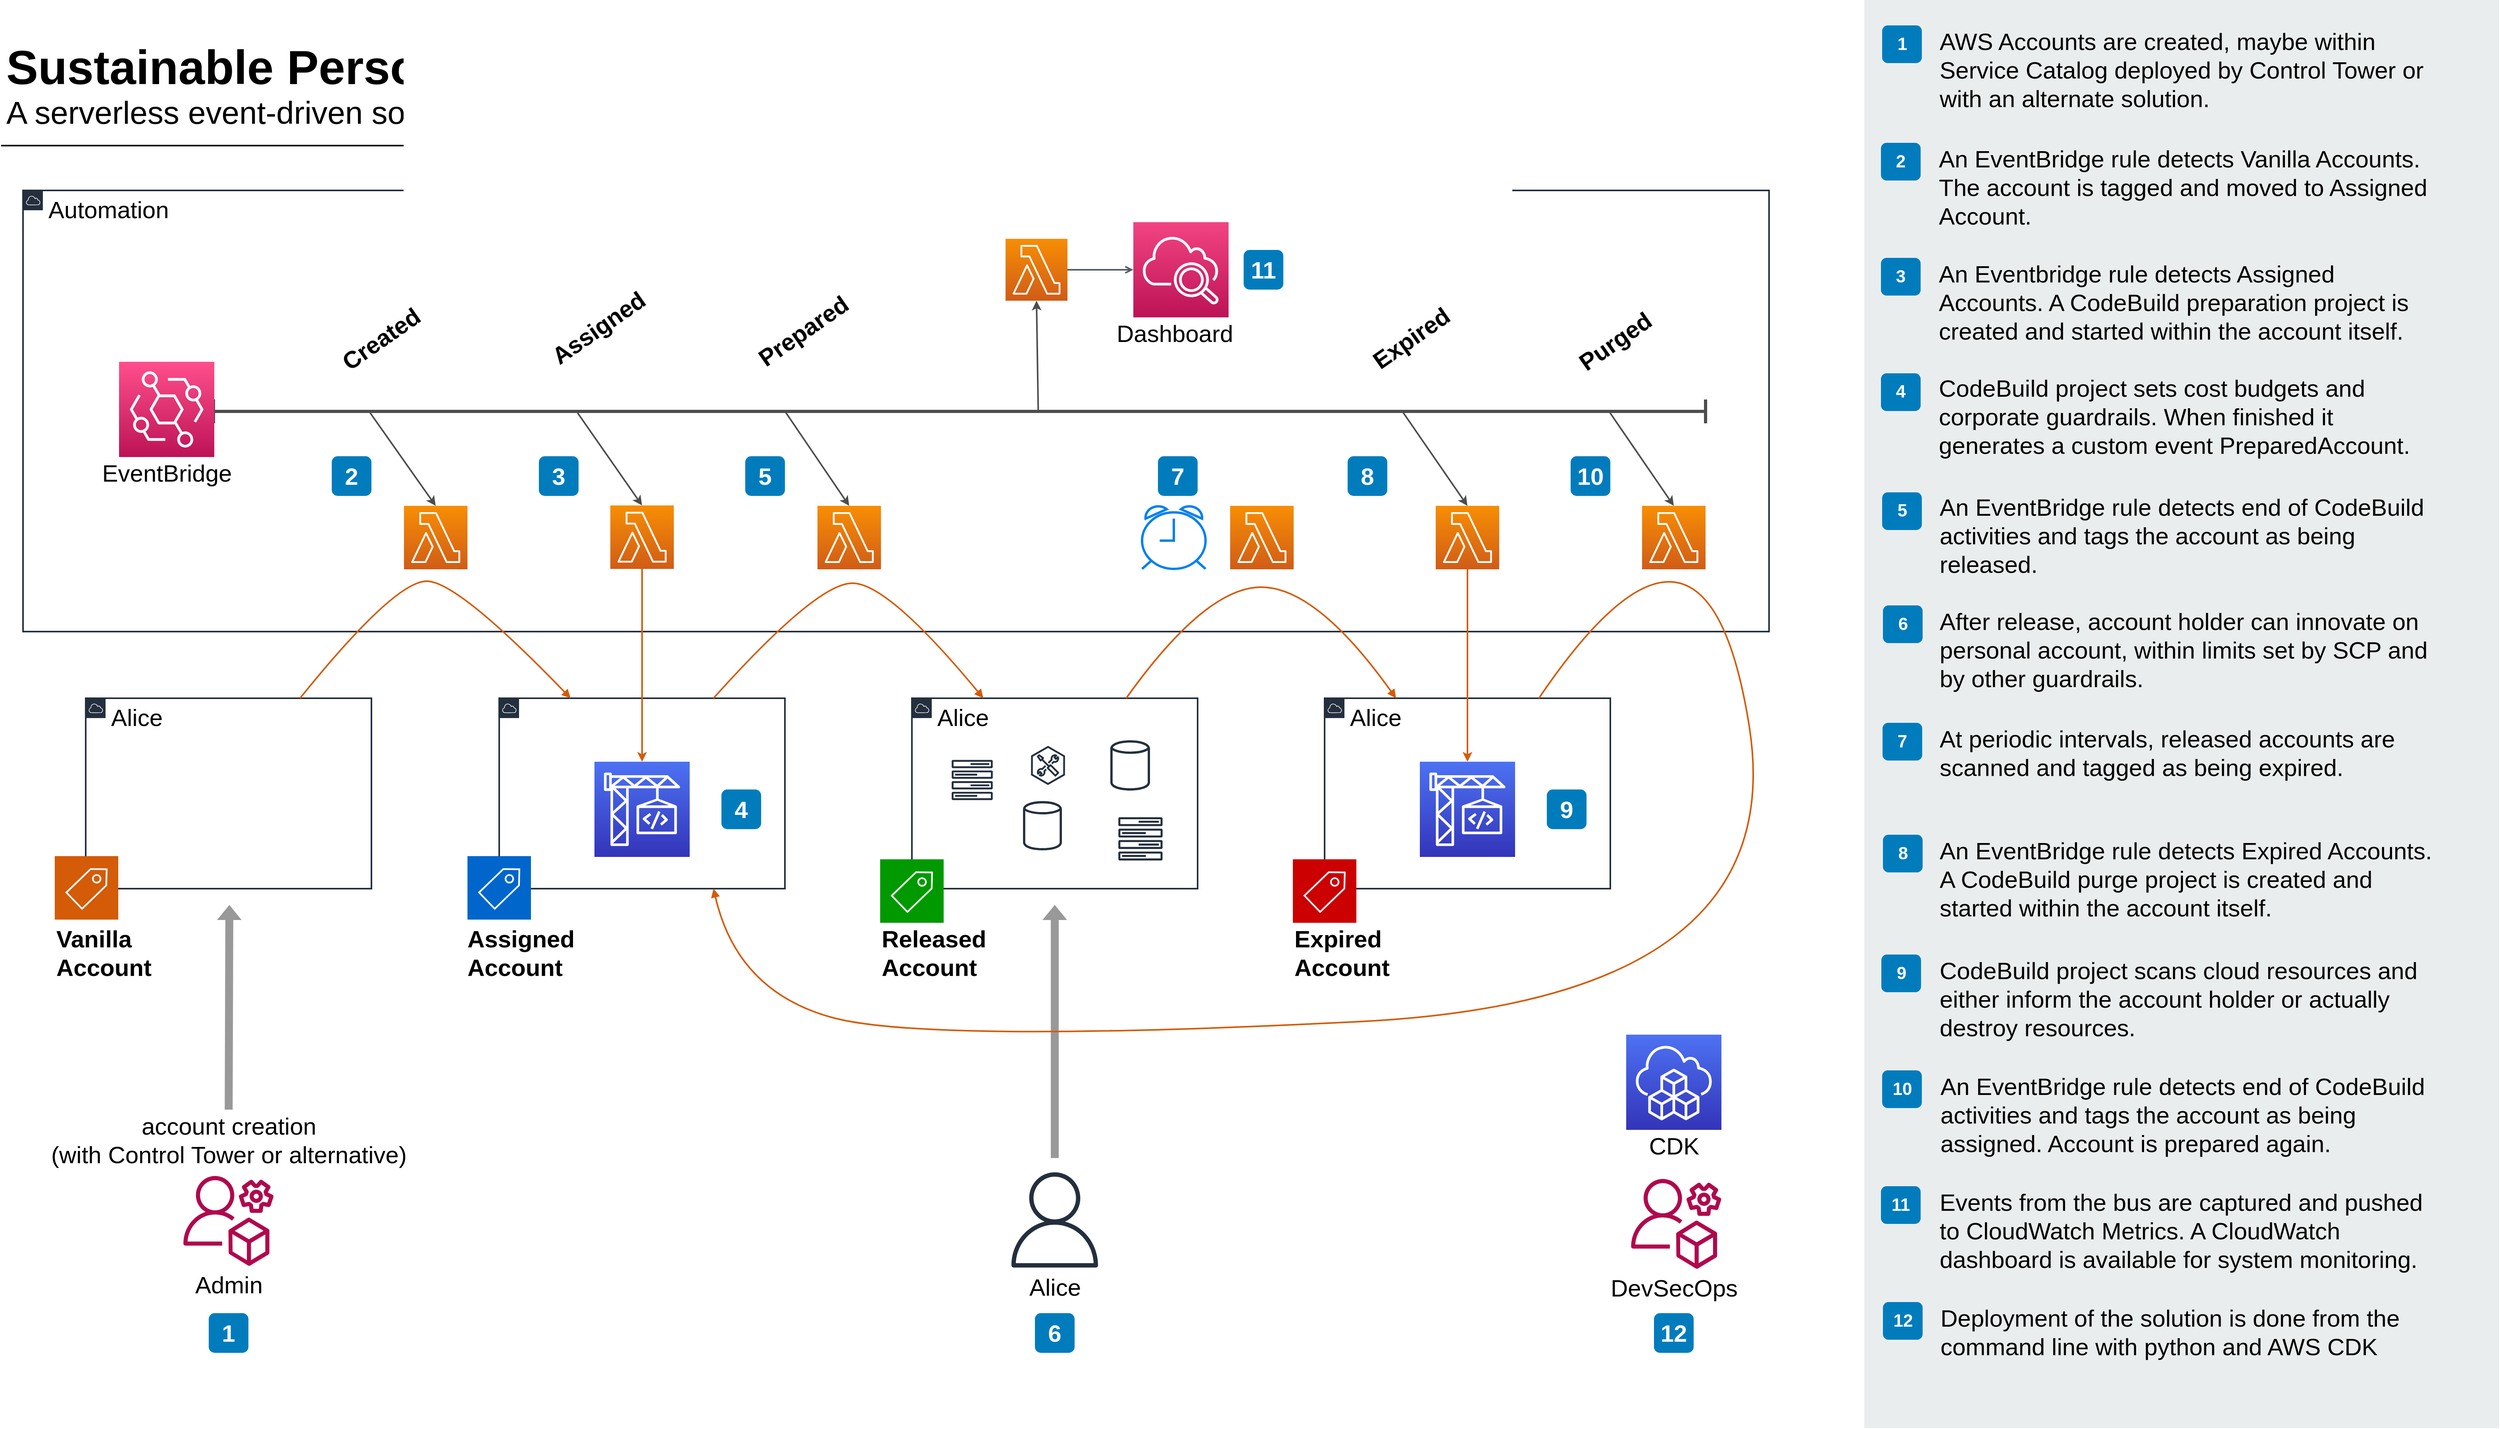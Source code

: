<mxfile version="20.8.16" type="device"><diagram id="Ht1M8jgEwFfnCIfOTk4-" name="Page-1"><mxGraphModel dx="2052" dy="1486" grid="1" gridSize="10" guides="1" tooltips="1" connect="1" arrows="1" fold="1" page="1" pageScale="1" pageWidth="1600" pageHeight="900" background="#FFFFFF" math="0" shadow="0"><root><mxCell id="0"/><mxCell id="1" parent="0"/><mxCell id="lNVfGLFAs1jdNbvyQik3-52" value="Alice" style="points=[[0,0],[0.25,0],[0.5,0],[0.75,0],[1,0],[1,0.25],[1,0.5],[1,0.75],[1,1],[0.75,1],[0.5,1],[0.25,1],[0,1],[0,0.75],[0,0.5],[0,0.25]];outlineConnect=0;gradientColor=none;html=1;whiteSpace=wrap;fontSize=30;fontStyle=0;container=1;pointerEvents=0;collapsible=0;recursiveResize=0;shape=mxgraph.aws4.group;grIcon=mxgraph.aws4.group_aws_cloud;strokeColor=#232F3E;fillColor=none;verticalAlign=top;align=left;spacingLeft=30;fontColor=#FFFFFF;dashed=0;strokeWidth=2;" parent="1" vertex="1"><mxGeometry x="680" y="880" width="360" height="240" as="geometry"/></mxCell><mxCell id="lNVfGLFAs1jdNbvyQik3-40" value="" style="sketch=0;points=[[0,0,0],[0.25,0,0],[0.5,0,0],[0.75,0,0],[1,0,0],[0,1,0],[0.25,1,0],[0.5,1,0],[0.75,1,0],[1,1,0],[0,0.25,0],[0,0.5,0],[0,0.75,0],[1,0.25,0],[1,0.5,0],[1,0.75,0]];outlineConnect=0;fontColor=#000000;gradientColor=#4D72F3;gradientDirection=north;fillColor=#3334B9;strokeColor=#ffffff;dashed=0;verticalLabelPosition=bottom;verticalAlign=top;align=center;html=1;fontSize=30;fontStyle=0;aspect=fixed;shape=mxgraph.aws4.resourceIcon;resIcon=mxgraph.aws4.codebuild;" parent="lNVfGLFAs1jdNbvyQik3-52" vertex="1"><mxGeometry x="120" y="80" width="120" height="120" as="geometry"/></mxCell><mxCell id="-QjtrjUzRDEMRZ5MF8oH-29" value="4" style="rounded=1;whiteSpace=wrap;html=1;fillColor=#007CBD;strokeColor=none;fontColor=#FFFFFF;fontStyle=1;fontSize=30;" parent="lNVfGLFAs1jdNbvyQik3-52" vertex="1"><mxGeometry x="280" y="115.0" width="50" height="50" as="geometry"/></mxCell><mxCell id="-QjtrjUzRDEMRZ5MF8oH-27" value="2" style="rounded=1;whiteSpace=wrap;html=1;fillColor=#007CBD;strokeColor=none;fontColor=#FFFFFF;fontStyle=1;fontSize=30;" parent="1" vertex="1"><mxGeometry x="469" y="575" width="50" height="50" as="geometry"/></mxCell><mxCell id="-QjtrjUzRDEMRZ5MF8oH-28" value="3" style="rounded=1;whiteSpace=wrap;html=1;fillColor=#007CBD;strokeColor=none;fontColor=#FFFFFF;fontStyle=1;fontSize=30;" parent="1" vertex="1"><mxGeometry x="730" y="575" width="50" height="50" as="geometry"/></mxCell><mxCell id="lNVfGLFAs1jdNbvyQik3-2" value="&lt;font style=&quot;font-size: 30px;&quot;&gt;Automation&lt;/font&gt;" style="points=[[0,0],[0.25,0],[0.5,0],[0.75,0],[1,0],[1,0.25],[1,0.5],[1,0.75],[1,1],[0.75,1],[0.5,1],[0.25,1],[0,1],[0,0.75],[0,0.5],[0,0.25]];outlineConnect=0;gradientColor=none;html=1;whiteSpace=wrap;fontSize=30;fontStyle=0;container=0;pointerEvents=0;collapsible=0;recursiveResize=0;shape=mxgraph.aws4.group;grIcon=mxgraph.aws4.group_aws_cloud;strokeColor=#232F3E;fillColor=none;verticalAlign=top;align=left;spacingLeft=30;fontColor=#000000;dashed=0;strokeWidth=2;" parent="1" vertex="1"><mxGeometry x="80" y="240" width="2200" height="556" as="geometry"/></mxCell><mxCell id="-QjtrjUzRDEMRZ5MF8oH-9" value="1" style="rounded=1;whiteSpace=wrap;html=1;fillColor=#007CBD;strokeColor=none;fontColor=#FFFFFF;fontStyle=1;fontSize=30;" parent="1" vertex="1"><mxGeometry x="314" y="1655" width="50" height="50" as="geometry"/></mxCell><mxCell id="-QjtrjUzRDEMRZ5MF8oH-47" value="Sustainable Personal Accounts (SPA) Architecture" style="text;html=1;resizable=0;points=[];autosize=1;align=left;verticalAlign=top;spacingTop=-4;fontSize=60;fontStyle=1;fontColor=#000000;" parent="1" vertex="1"><mxGeometry x="56.5" y="46.5" width="1450" height="70" as="geometry"/></mxCell><mxCell id="-QjtrjUzRDEMRZ5MF8oH-48" value="A serverless event-driven solution to manage maintenance windows on AWS accounts" style="text;html=1;resizable=0;points=[];autosize=1;align=left;verticalAlign=top;spacingTop=-4;fontSize=40;fontColor=#000000;" parent="1" vertex="1"><mxGeometry x="56.5" y="114.5" width="1540" height="50" as="geometry"/></mxCell><mxCell id="SCVMTBWpLvtzJIhz15lM-1" value="" style="line;strokeWidth=2;html=1;fontSize=14;fontColor=#000000;" parent="1" vertex="1"><mxGeometry x="52.5" y="178.5" width="1537.5" height="10" as="geometry"/></mxCell><mxCell id="k1J5Uft5zTIaOylSxwT3-1" value="" style="rounded=0;whiteSpace=wrap;html=1;fillColor=#EAEDED;fontSize=22;fontColor=#000000;strokeColor=none;labelBackgroundColor=none;" parent="1" vertex="1"><mxGeometry x="2400" width="800" height="1800" as="geometry"/></mxCell><mxCell id="lNVfGLFAs1jdNbvyQik3-21" value="" style="sketch=0;outlineConnect=0;fontColor=#000000;gradientColor=none;fillColor=#B0084D;strokeColor=none;dashed=0;verticalLabelPosition=bottom;verticalAlign=top;align=center;html=1;fontSize=30;fontStyle=0;aspect=fixed;pointerEvents=1;shape=mxgraph.aws4.organizations_management_account;" parent="1" vertex="1"><mxGeometry x="282.11" y="1478.75" width="113.78" height="120" as="geometry"/></mxCell><mxCell id="lNVfGLFAs1jdNbvyQik3-23" value="Alice" style="sketch=0;outlineConnect=0;fontColor=#000000;gradientColor=none;fillColor=#232F3D;strokeColor=none;dashed=0;verticalLabelPosition=bottom;verticalAlign=top;align=center;html=1;fontSize=30;fontStyle=0;aspect=fixed;pointerEvents=1;shape=mxgraph.aws4.user;" parent="1" vertex="1"><mxGeometry x="1320" y="1477.5" width="120" height="120" as="geometry"/></mxCell><mxCell id="lNVfGLFAs1jdNbvyQik3-35" value="Alice" style="points=[[0,0],[0.25,0],[0.5,0],[0.75,0],[1,0],[1,0.25],[1,0.5],[1,0.75],[1,1],[0.75,1],[0.5,1],[0.25,1],[0,1],[0,0.75],[0,0.5],[0,0.25]];outlineConnect=0;gradientColor=none;html=1;whiteSpace=wrap;fontSize=30;fontStyle=0;container=1;pointerEvents=0;collapsible=0;recursiveResize=0;shape=mxgraph.aws4.group;grIcon=mxgraph.aws4.group_aws_cloud;strokeColor=#232F3E;fillColor=none;verticalAlign=top;align=left;spacingLeft=30;fontColor=#000000;dashed=0;strokeWidth=2;" parent="1" vertex="1"><mxGeometry x="159" y="880" width="360" height="240" as="geometry"/></mxCell><mxCell id="lNVfGLFAs1jdNbvyQik3-42" value="Vanilla&lt;br style=&quot;font-size: 30px;&quot;&gt;Account&lt;br style=&quot;font-size: 30px;&quot;&gt;" style="text;html=1;resizable=0;points=[];autosize=1;align=left;verticalAlign=top;spacingTop=-4;fontSize=30;fontStyle=1;fontColor=#000000;" parent="1" vertex="1"><mxGeometry x="120" y="1163" width="140" height="70" as="geometry"/></mxCell><mxCell id="lNVfGLFAs1jdNbvyQik3-16" value="" style="sketch=0;points=[[0,0,0],[0.25,0,0],[0.5,0,0],[0.75,0,0],[1,0,0],[0,1,0],[0.25,1,0],[0.5,1,0],[0.75,1,0],[1,1,0],[0,0.25,0],[0,0.5,0],[0,0.75,0],[1,0.25,0],[1,0.5,0],[1,0.75,0]];outlineConnect=0;fontColor=#000000;gradientColor=#4D72F3;gradientDirection=north;fillColor=#3334B9;strokeColor=#ffffff;dashed=0;verticalLabelPosition=bottom;verticalAlign=top;align=center;html=1;fontSize=30;fontStyle=0;aspect=fixed;shape=mxgraph.aws4.resourceIcon;resIcon=mxgraph.aws4.cloud_development_kit;" parent="1" vertex="1"><mxGeometry x="2100" y="1304" width="120" height="120" as="geometry"/></mxCell><mxCell id="lNVfGLFAs1jdNbvyQik3-37" value="CDK" style="text;html=1;resizable=0;points=[];autosize=1;align=center;verticalAlign=top;spacingTop=-4;fontSize=30;fontStyle=0;fontColor=#000000;" parent="1" vertex="1"><mxGeometry x="2120" y="1424" width="80" height="40" as="geometry"/></mxCell><mxCell id="SCVMTBWpLvtzJIhz15lM-21" value="Admin" style="text;html=1;resizable=0;points=[];autosize=1;align=center;verticalAlign=top;spacingTop=-4;fontSize=30;fontStyle=0;fontColor=#000000;" parent="1" vertex="1"><mxGeometry x="289" y="1598.75" width="100" height="40" as="geometry"/></mxCell><mxCell id="lNVfGLFAs1jdNbvyQik3-53" value="Alice" style="points=[[0,0],[0.25,0],[0.5,0],[0.75,0],[1,0],[1,0.25],[1,0.5],[1,0.75],[1,1],[0.75,1],[0.5,1],[0.25,1],[0,1],[0,0.75],[0,0.5],[0,0.25]];outlineConnect=0;gradientColor=none;html=1;whiteSpace=wrap;fontSize=30;fontStyle=0;container=1;pointerEvents=0;collapsible=0;recursiveResize=0;shape=mxgraph.aws4.group;grIcon=mxgraph.aws4.group_aws_cloud;strokeColor=#232F3E;fillColor=none;verticalAlign=top;align=left;spacingLeft=30;fontColor=#000000;dashed=0;strokeWidth=2;" parent="1" vertex="1"><mxGeometry x="1200" y="880" width="360" height="240" as="geometry"/></mxCell><mxCell id="lNVfGLFAs1jdNbvyQik3-86" value="" style="sketch=0;outlineConnect=0;fontColor=#000000;gradientColor=none;fillColor=#232F3D;strokeColor=none;dashed=0;verticalLabelPosition=bottom;verticalAlign=top;align=center;html=1;fontSize=30;fontStyle=0;aspect=fixed;pointerEvents=1;shape=mxgraph.aws4.generic_database;shadow=0;" parent="lNVfGLFAs1jdNbvyQik3-53" vertex="1"><mxGeometry x="250" y="51.66" width="50" height="66.05" as="geometry"/></mxCell><mxCell id="lNVfGLFAs1jdNbvyQik3-88" value="" style="sketch=0;outlineConnect=0;fontColor=#000000;gradientColor=none;fillColor=#232F3D;strokeColor=none;dashed=0;verticalLabelPosition=bottom;verticalAlign=top;align=center;html=1;fontSize=30;fontStyle=0;aspect=fixed;pointerEvents=1;shape=mxgraph.aws4.external_toolkit;shadow=0;" parent="lNVfGLFAs1jdNbvyQik3-53" vertex="1"><mxGeometry x="150" y="60.0" width="43" height="49.37" as="geometry"/></mxCell><mxCell id="lNVfGLFAs1jdNbvyQik3-87" value="" style="sketch=0;outlineConnect=0;fontColor=#000000;gradientColor=none;fillColor=#232F3D;strokeColor=none;dashed=0;verticalLabelPosition=bottom;verticalAlign=top;align=center;html=1;fontSize=30;fontStyle=0;aspect=fixed;pointerEvents=1;shape=mxgraph.aws4.forums;shadow=0;" parent="lNVfGLFAs1jdNbvyQik3-53" vertex="1"><mxGeometry x="50" y="77.76" width="52" height="50.56" as="geometry"/></mxCell><mxCell id="4KJ9RXXwJWiSAKFvJcsP-9" value="" style="sketch=0;outlineConnect=0;fontColor=#000000;gradientColor=none;fillColor=#232F3D;strokeColor=none;dashed=0;verticalLabelPosition=bottom;verticalAlign=top;align=center;html=1;fontSize=30;fontStyle=0;aspect=fixed;pointerEvents=1;shape=mxgraph.aws4.forums;shadow=0;" parent="lNVfGLFAs1jdNbvyQik3-53" vertex="1"><mxGeometry x="260" y="150.0" width="56" height="54.44" as="geometry"/></mxCell><mxCell id="4KJ9RXXwJWiSAKFvJcsP-10" value="" style="sketch=0;outlineConnect=0;fontColor=#000000;gradientColor=none;fillColor=#232F3D;strokeColor=none;dashed=0;verticalLabelPosition=bottom;verticalAlign=top;align=center;html=1;fontSize=30;fontStyle=0;aspect=fixed;pointerEvents=1;shape=mxgraph.aws4.generic_database;shadow=0;" parent="lNVfGLFAs1jdNbvyQik3-53" vertex="1"><mxGeometry x="140" y="128.32" width="49" height="64.73" as="geometry"/></mxCell><mxCell id="lNVfGLFAs1jdNbvyQik3-54" value="Alice" style="points=[[0,0],[0.25,0],[0.5,0],[0.75,0],[1,0],[1,0.25],[1,0.5],[1,0.75],[1,1],[0.75,1],[0.5,1],[0.25,1],[0,1],[0,0.75],[0,0.5],[0,0.25]];outlineConnect=0;gradientColor=none;html=1;whiteSpace=wrap;fontSize=30;fontStyle=0;container=1;pointerEvents=0;collapsible=0;recursiveResize=0;shape=mxgraph.aws4.group;grIcon=mxgraph.aws4.group_aws_cloud;strokeColor=#232F3E;fillColor=none;verticalAlign=top;align=left;spacingLeft=30;fontColor=#000000;dashed=0;strokeWidth=2;" parent="1" vertex="1"><mxGeometry x="1720" y="880" width="360" height="240" as="geometry"/></mxCell><mxCell id="lNVfGLFAs1jdNbvyQik3-15" value="" style="sketch=0;points=[[0,0,0],[0.25,0,0],[0.5,0,0],[0.75,0,0],[1,0,0],[0,1,0],[0.25,1,0],[0.5,1,0],[0.75,1,0],[1,1,0],[0,0.25,0],[0,0.5,0],[0,0.75,0],[1,0.25,0],[1,0.5,0],[1,0.75,0]];outlineConnect=0;fontColor=#000000;gradientColor=#4D72F3;gradientDirection=north;fillColor=#3334B9;strokeColor=#ffffff;dashed=0;verticalLabelPosition=bottom;verticalAlign=top;align=center;html=1;fontSize=30;fontStyle=0;aspect=fixed;shape=mxgraph.aws4.resourceIcon;resIcon=mxgraph.aws4.codebuild;" parent="lNVfGLFAs1jdNbvyQik3-54" vertex="1"><mxGeometry x="120" y="80" width="120" height="120" as="geometry"/></mxCell><mxCell id="jZVaUwOg5UY3L9NAnvdq-35" value="9" style="rounded=1;whiteSpace=wrap;html=1;fillColor=#007CBD;strokeColor=none;fontColor=#FFFFFF;fontStyle=1;fontSize=30;" parent="lNVfGLFAs1jdNbvyQik3-54" vertex="1"><mxGeometry x="280" y="115" width="50" height="50" as="geometry"/></mxCell><mxCell id="lNVfGLFAs1jdNbvyQik3-57" value="" style="shape=flexArrow;endArrow=classic;html=1;rounded=0;fontSize=30;fillColor=#999999;strokeColor=none;fontColor=#000000;" parent="1" source="lNVfGLFAs1jdNbvyQik3-39" edge="1"><mxGeometry width="50" height="50" relative="1" as="geometry"><mxPoint x="340" y="1300" as="sourcePoint"/><mxPoint x="340" y="1140" as="targetPoint"/></mxGeometry></mxCell><mxCell id="lNVfGLFAs1jdNbvyQik3-61" value="" style="curved=1;endArrow=block;html=1;rounded=0;fontSize=30;strokeColor=#D45B07;strokeWidth=2;endFill=1;exitX=0.75;exitY=0;exitDx=0;exitDy=0;entryX=0.25;entryY=0;entryDx=0;entryDy=0;fontColor=#000000;" parent="1" source="lNVfGLFAs1jdNbvyQik3-35" target="lNVfGLFAs1jdNbvyQik3-52" edge="1"><mxGeometry width="50" height="50" relative="1" as="geometry"><mxPoint x="400" y="915" as="sourcePoint"/><mxPoint x="560" y="915" as="targetPoint"/><Array as="points"><mxPoint x="550" y="730"/><mxPoint x="630" y="735"/></Array></mxGeometry></mxCell><mxCell id="lNVfGLFAs1jdNbvyQik3-64" value="" style="curved=1;endArrow=block;html=1;rounded=0;fontSize=30;strokeColor=#D45B07;strokeWidth=2;endFill=1;entryX=0.25;entryY=0;entryDx=0;entryDy=0;exitX=0.75;exitY=0;exitDx=0;exitDy=0;fontColor=#000000;" parent="1" source="lNVfGLFAs1jdNbvyQik3-52" target="lNVfGLFAs1jdNbvyQik3-53" edge="1"><mxGeometry width="50" height="50" relative="1" as="geometry"><mxPoint x="660" y="915" as="sourcePoint"/><mxPoint x="830.12" y="894.98" as="targetPoint"/><Array as="points"><mxPoint x="1080" y="735"/><mxPoint x="1170" y="735"/></Array></mxGeometry></mxCell><mxCell id="lNVfGLFAs1jdNbvyQik3-65" value="" style="curved=1;endArrow=block;html=1;rounded=0;fontSize=30;entryX=0.25;entryY=0;entryDx=0;entryDy=0;exitX=0.75;exitY=0;exitDx=0;exitDy=0;strokeColor=#D45B07;strokeWidth=2;endFill=1;fontColor=#000000;" parent="1" source="lNVfGLFAs1jdNbvyQik3-53" target="lNVfGLFAs1jdNbvyQik3-54" edge="1"><mxGeometry width="50" height="50" relative="1" as="geometry"><mxPoint x="919.88" y="905.97" as="sourcePoint"/><mxPoint x="1090" y="895.98" as="targetPoint"/><Array as="points"><mxPoint x="1570" y="740"/><mxPoint x="1710" y="740"/></Array></mxGeometry></mxCell><mxCell id="lNVfGLFAs1jdNbvyQik3-69" value="" style="endArrow=classic;html=1;rounded=0;fontSize=30;strokeColor=#D45B07;strokeWidth=2;entryX=0.5;entryY=0;entryDx=0;entryDy=0;entryPerimeter=0;exitX=0.5;exitY=1;exitDx=0;exitDy=0;exitPerimeter=0;fontColor=#000000;" parent="1" source="lNVfGLFAs1jdNbvyQik3-107" target="lNVfGLFAs1jdNbvyQik3-15" edge="1"><mxGeometry width="50" height="50" relative="1" as="geometry"><mxPoint x="1440" y="716" as="sourcePoint"/><mxPoint x="740" y="795" as="targetPoint"/></mxGeometry></mxCell><mxCell id="lNVfGLFAs1jdNbvyQik3-70" value="" style="endArrow=classic;html=1;rounded=0;fontSize=30;strokeColor=#D45B07;strokeWidth=2;entryX=0.5;entryY=0;entryDx=0;entryDy=0;entryPerimeter=0;exitX=0.5;exitY=1;exitDx=0;exitDy=0;exitPerimeter=0;fontColor=#000000;" parent="1" source="lNVfGLFAs1jdNbvyQik3-105" target="lNVfGLFAs1jdNbvyQik3-40" edge="1"><mxGeometry width="50" height="50" relative="1" as="geometry"><mxPoint x="638.124" y="716" as="sourcePoint"/><mxPoint x="760" y="815" as="targetPoint"/></mxGeometry></mxCell><mxCell id="lNVfGLFAs1jdNbvyQik3-56" value="" style="shape=flexArrow;endArrow=classic;html=1;rounded=0;fontSize=30;fillColor=#999999;strokeColor=none;fontColor=#000000;" parent="1" edge="1"><mxGeometry width="50" height="50" relative="1" as="geometry"><mxPoint x="1380" y="1460" as="sourcePoint"/><mxPoint x="1380" y="1140" as="targetPoint"/></mxGeometry></mxCell><mxCell id="lNVfGLFAs1jdNbvyQik3-39" value="account creation&lt;br&gt;(with Control Tower or alternative)" style="text;html=1;resizable=0;points=[];autosize=1;align=center;verticalAlign=top;spacingTop=-4;fontSize=30;fontStyle=0;fontColor=#000000;" parent="1" vertex="1"><mxGeometry x="104" y="1399" width="470" height="80" as="geometry"/></mxCell><mxCell id="lNVfGLFAs1jdNbvyQik3-90" value="Assigned&lt;br style=&quot;font-size: 30px;&quot;&gt;Account" style="text;html=1;resizable=0;points=[];autosize=1;align=left;verticalAlign=top;spacingTop=-4;fontSize=30;fontStyle=1;fontColor=#000000;" parent="1" vertex="1"><mxGeometry x="638" y="1163" width="150" height="70" as="geometry"/></mxCell><mxCell id="lNVfGLFAs1jdNbvyQik3-91" value="&lt;div style=&quot;font-size: 30px;&quot;&gt;&lt;span style=&quot;font-size: 30px;&quot;&gt;Released&lt;/span&gt;&lt;/div&gt;&lt;div style=&quot;font-size: 30px;&quot;&gt;&lt;span style=&quot;font-size: 30px;&quot;&gt;Account&lt;/span&gt;&lt;/div&gt;" style="text;html=1;resizable=0;points=[];autosize=1;align=left;verticalAlign=top;spacingTop=-4;fontSize=30;fontStyle=1;fontColor=#000000;" parent="1" vertex="1"><mxGeometry x="1160" y="1163" width="150" height="70" as="geometry"/></mxCell><mxCell id="lNVfGLFAs1jdNbvyQik3-92" value="&lt;div style=&quot;font-size: 30px;&quot;&gt;&lt;span style=&quot;font-size: 30px;&quot;&gt;Expired&lt;/span&gt;&lt;/div&gt;&lt;div style=&quot;font-size: 30px;&quot;&gt;&lt;span style=&quot;font-size: 30px;&quot;&gt;Account&lt;/span&gt;&lt;/div&gt;" style="text;html=1;resizable=0;points=[];autosize=1;align=left;verticalAlign=top;spacingTop=-4;fontSize=30;fontStyle=1;fontColor=#000000;" parent="1" vertex="1"><mxGeometry x="1680" y="1163" width="140" height="70" as="geometry"/></mxCell><mxCell id="jZVaUwOg5UY3L9NAnvdq-32" value="6" style="rounded=1;whiteSpace=wrap;html=1;fillColor=#007CBD;strokeColor=none;fontColor=#FFFFFF;fontStyle=1;fontSize=30;" parent="1" vertex="1"><mxGeometry x="1355" y="1655" width="50" height="50" as="geometry"/></mxCell><mxCell id="lNVfGLFAs1jdNbvyQik3-102" value="12" style="rounded=1;whiteSpace=wrap;html=1;fillColor=#007CBD;strokeColor=none;fontColor=#FFFFFF;fontStyle=1;fontSize=30;labelBackgroundColor=none;" parent="1" vertex="1"><mxGeometry x="2135" y="1655" width="50" height="50" as="geometry"/></mxCell><mxCell id="lNVfGLFAs1jdNbvyQik3-114" value="" style="sketch=0;pointerEvents=1;shadow=0;dashed=0;html=1;strokeColor=none;fillColor=#D45B07;labelPosition=center;verticalLabelPosition=bottom;verticalAlign=top;align=center;outlineConnect=0;shape=mxgraph.veeam2.tag;fontSize=30;aspect=fixed;gradientColor=none;fontColor=#000000;" parent="1" vertex="1"><mxGeometry x="120" y="1079" width="80" height="80" as="geometry"/></mxCell><mxCell id="lNVfGLFAs1jdNbvyQik3-117" value="" style="sketch=0;pointerEvents=1;shadow=0;dashed=0;html=1;strokeColor=none;fillColor=#CC0000;labelPosition=center;verticalLabelPosition=bottom;verticalAlign=top;align=center;outlineConnect=0;shape=mxgraph.veeam2.tag;fontSize=30;aspect=fixed;gradientColor=none;fontColor=#000000;" parent="1" vertex="1"><mxGeometry x="1680" y="1083" width="80" height="80" as="geometry"/></mxCell><mxCell id="lNVfGLFAs1jdNbvyQik3-116" value="" style="sketch=0;pointerEvents=1;shadow=0;dashed=0;html=1;strokeColor=none;fillColor=#009900;labelPosition=center;verticalLabelPosition=bottom;verticalAlign=top;align=center;outlineConnect=0;shape=mxgraph.veeam2.tag;fontSize=30;aspect=fixed;gradientColor=none;fontColor=#000000;" parent="1" vertex="1"><mxGeometry x="1160" y="1083" width="80" height="80" as="geometry"/></mxCell><mxCell id="lNVfGLFAs1jdNbvyQik3-118" value="" style="sketch=0;pointerEvents=1;shadow=0;dashed=0;html=1;strokeColor=none;fillColor=#0066CC;labelPosition=center;verticalLabelPosition=bottom;verticalAlign=top;align=center;outlineConnect=0;shape=mxgraph.veeam2.tag;fontSize=30;aspect=fixed;gradientColor=none;fontColor=#000000;" parent="1" vertex="1"><mxGeometry x="640" y="1079" width="80" height="80" as="geometry"/></mxCell><mxCell id="lNVfGLFAs1jdNbvyQik3-12" value="" style="shape=crossbar;whiteSpace=wrap;html=1;rounded=1;fontSize=30;shadow=0;strokeWidth=4;strokeColor=#4D4D4D;fontColor=#000000;" parent="1" vertex="1"><mxGeometry x="320" y="503.5" width="1880" height="30" as="geometry"/></mxCell><mxCell id="-QjtrjUzRDEMRZ5MF8oH-49" value="Created" style="text;html=1;resizable=0;points=[];autosize=1;align=center;verticalAlign=top;spacingTop=-4;fontSize=30;fontStyle=1;rotation=-35;fontColor=#000000;" parent="1" vertex="1"><mxGeometry x="466" y="407" width="130" height="40" as="geometry"/></mxCell><mxCell id="lNVfGLFAs1jdNbvyQik3-47" value="Assigned" style="text;html=1;resizable=0;points=[];autosize=1;align=center;verticalAlign=top;spacingTop=-4;fontSize=30;fontStyle=1;rotation=-35;fontColor=#000000;" parent="1" vertex="1"><mxGeometry x="730" y="393" width="150" height="40" as="geometry"/></mxCell><mxCell id="lNVfGLFAs1jdNbvyQik3-48" value="Prepared" style="text;html=1;resizable=0;points=[];autosize=1;align=center;verticalAlign=top;spacingTop=-4;fontSize=30;fontStyle=1;rotation=-35;fontColor=#000000;" parent="1" vertex="1"><mxGeometry x="988" y="397" width="150" height="40" as="geometry"/></mxCell><mxCell id="lNVfGLFAs1jdNbvyQik3-49" value="Expired" style="text;html=1;resizable=0;points=[];autosize=1;align=center;verticalAlign=top;spacingTop=-4;fontSize=30;fontStyle=1;rotation=-35;fontColor=#000000;" parent="1" vertex="1"><mxGeometry x="1764" y="406" width="130" height="40" as="geometry"/></mxCell><mxCell id="lNVfGLFAs1jdNbvyQik3-50" value="Purged" style="text;html=1;resizable=0;points=[];autosize=1;align=center;verticalAlign=top;spacingTop=-4;fontSize=30;fontStyle=1;rotation=-35;fontColor=#000000;" parent="1" vertex="1"><mxGeometry x="2026" y="410" width="120" height="40" as="geometry"/></mxCell><mxCell id="lNVfGLFAs1jdNbvyQik3-78" value="" style="endArrow=classic;html=1;rounded=0;fontSize=30;strokeColor=#4D4D4D;strokeWidth=2;exitX=0.105;exitY=0.561;exitDx=0;exitDy=0;exitPerimeter=0;entryX=0.5;entryY=0;entryDx=0;entryDy=0;entryPerimeter=0;fontColor=#000000;" parent="1" source="lNVfGLFAs1jdNbvyQik3-12" target="lNVfGLFAs1jdNbvyQik3-104" edge="1"><mxGeometry width="50" height="50" relative="1" as="geometry"><mxPoint x="592" y="566" as="sourcePoint"/><mxPoint x="439.922" y="636" as="targetPoint"/></mxGeometry></mxCell><mxCell id="lNVfGLFAs1jdNbvyQik3-79" value="" style="endArrow=classic;html=1;rounded=0;fontSize=30;strokeColor=#4D4D4D;strokeWidth=2;exitX=0.244;exitY=0.561;exitDx=0;exitDy=0;exitPerimeter=0;entryX=0.5;entryY=0;entryDx=0;entryDy=0;entryPerimeter=0;fontColor=#000000;" parent="1" source="lNVfGLFAs1jdNbvyQik3-12" target="lNVfGLFAs1jdNbvyQik3-105" edge="1"><mxGeometry width="50" height="50" relative="1" as="geometry"><mxPoint x="582" y="515" as="sourcePoint"/><mxPoint x="638.579" y="636" as="targetPoint"/></mxGeometry></mxCell><mxCell id="lNVfGLFAs1jdNbvyQik3-80" value="" style="endArrow=classic;html=1;rounded=0;fontSize=30;strokeColor=#4D4D4D;strokeWidth=2;exitX=0.383;exitY=0.494;exitDx=0;exitDy=0;exitPerimeter=0;entryX=0.5;entryY=0;entryDx=0;entryDy=0;entryPerimeter=0;fontColor=#000000;" parent="1" source="lNVfGLFAs1jdNbvyQik3-12" target="lNVfGLFAs1jdNbvyQik3-106" edge="1"><mxGeometry width="50" height="50" relative="1" as="geometry"><mxPoint x="840" y="525" as="sourcePoint"/><mxPoint x="840.216" y="636" as="targetPoint"/></mxGeometry></mxCell><mxCell id="lNVfGLFAs1jdNbvyQik3-81" value="" style="endArrow=classic;html=1;rounded=0;fontSize=30;strokeColor=#4D4D4D;strokeWidth=2;exitX=0.797;exitY=0.517;exitDx=0;exitDy=0;exitPerimeter=0;entryX=0.5;entryY=0;entryDx=0;entryDy=0;entryPerimeter=0;fontColor=#000000;" parent="1" source="lNVfGLFAs1jdNbvyQik3-12" target="lNVfGLFAs1jdNbvyQik3-107" edge="1"><mxGeometry width="50" height="50" relative="1" as="geometry"><mxPoint x="768.97" y="684.01" as="sourcePoint"/><mxPoint x="1439.824" y="636" as="targetPoint"/></mxGeometry></mxCell><mxCell id="lNVfGLFAs1jdNbvyQik3-82" value="" style="endArrow=classic;html=1;rounded=0;fontSize=30;strokeColor=#4D4D4D;strokeWidth=2;exitX=0.936;exitY=0.561;exitDx=0;exitDy=0;exitPerimeter=0;entryX=0.5;entryY=0;entryDx=0;entryDy=0;entryPerimeter=0;fontColor=#000000;" parent="1" source="lNVfGLFAs1jdNbvyQik3-12" target="lNVfGLFAs1jdNbvyQik3-108" edge="1"><mxGeometry width="50" height="50" relative="1" as="geometry"><mxPoint x="1149.77" y="687.01" as="sourcePoint"/><mxPoint x="1640.137" y="636" as="targetPoint"/></mxGeometry></mxCell><mxCell id="-QjtrjUzRDEMRZ5MF8oH-30" value="5" style="rounded=1;whiteSpace=wrap;html=1;fillColor=#007CBD;strokeColor=none;fontColor=#FFFFFF;fontStyle=1;fontSize=30;" parent="1" vertex="1"><mxGeometry x="990" y="575" width="50" height="50" as="geometry"/></mxCell><mxCell id="jZVaUwOg5UY3L9NAnvdq-33" value="7" style="rounded=1;whiteSpace=wrap;html=1;fillColor=#007CBD;strokeColor=none;fontColor=#FFFFFF;fontStyle=1;fontSize=30;" parent="1" vertex="1"><mxGeometry x="1510" y="575" width="50" height="50" as="geometry"/></mxCell><mxCell id="jZVaUwOg5UY3L9NAnvdq-36" value="10" style="rounded=1;whiteSpace=wrap;html=1;fillColor=#007CBD;strokeColor=none;fontColor=#FFFFFF;fontStyle=1;fontSize=30;" parent="1" vertex="1"><mxGeometry x="2030" y="575" width="50" height="50" as="geometry"/></mxCell><mxCell id="jZVaUwOg5UY3L9NAnvdq-34" value="8" style="rounded=1;whiteSpace=wrap;html=1;fillColor=#007CBD;strokeColor=none;fontColor=#FFFFFF;fontStyle=1;fontSize=30;" parent="1" vertex="1"><mxGeometry x="1749" y="575" width="50" height="50" as="geometry"/></mxCell><mxCell id="jZVaUwOg5UY3L9NAnvdq-37" value="11" style="rounded=1;whiteSpace=wrap;html=1;fillColor=#007CBD;strokeColor=none;fontColor=#FFFFFF;fontStyle=1;fontSize=30;" parent="1" vertex="1"><mxGeometry x="1618" y="315" width="50" height="50" as="geometry"/></mxCell><mxCell id="lNVfGLFAs1jdNbvyQik3-83" value="" style="endArrow=classic;html=1;rounded=0;fontSize=30;strokeColor=#4D4D4D;strokeWidth=2;exitX=0.49;exitY=0.517;exitDx=0;exitDy=0;exitPerimeter=0;entryX=0.5;entryY=1;entryDx=0;entryDy=0;entryPerimeter=0;fontColor=#000000;" parent="1" target="lNVfGLFAs1jdNbvyQik3-109" edge="1"><mxGeometry width="50" height="50" relative="1" as="geometry"><mxPoint x="1359.2" y="519.01" as="sourcePoint"/><mxPoint x="1157.152" y="434" as="targetPoint"/></mxGeometry></mxCell><mxCell id="lNVfGLFAs1jdNbvyQik3-17" value="" style="sketch=0;points=[[0,0,0],[0.25,0,0],[0.5,0,0],[0.75,0,0],[1,0,0],[0,1,0],[0.25,1,0],[0.5,1,0],[0.75,1,0],[1,1,0],[0,0.25,0],[0,0.5,0],[0,0.75,0],[1,0.25,0],[1,0.5,0],[1,0.75,0]];points=[[0,0,0],[0.25,0,0],[0.5,0,0],[0.75,0,0],[1,0,0],[0,1,0],[0.25,1,0],[0.5,1,0],[0.75,1,0],[1,1,0],[0,0.25,0],[0,0.5,0],[0,0.75,0],[1,0.25,0],[1,0.5,0],[1,0.75,0]];outlineConnect=0;fontColor=#000000;gradientColor=#F34482;gradientDirection=north;fillColor=#BC1356;strokeColor=#ffffff;dashed=0;verticalLabelPosition=bottom;verticalAlign=top;align=center;html=1;fontSize=30;fontStyle=0;aspect=fixed;shape=mxgraph.aws4.resourceIcon;resIcon=mxgraph.aws4.cloudwatch_2;" parent="1" vertex="1"><mxGeometry x="1479" y="280" width="120" height="120" as="geometry"/></mxCell><mxCell id="SCVMTBWpLvtzJIhz15lM-3" value="" style="edgeStyle=orthogonalEdgeStyle;html=1;endArrow=open;elbow=vertical;startArrow=none;endFill=0;strokeColor=#545B64;rounded=0;fontSize=30;strokeWidth=2;entryX=0;entryY=0.5;entryDx=0;entryDy=0;entryPerimeter=0;exitX=1;exitY=0.5;exitDx=0;exitDy=0;exitPerimeter=0;fontColor=#000000;" parent="1" source="lNVfGLFAs1jdNbvyQik3-109" target="lNVfGLFAs1jdNbvyQik3-17" edge="1"><mxGeometry width="100" relative="1" as="geometry"><mxPoint x="1395.999" y="395" as="sourcePoint"/><mxPoint x="402.5" y="387.83" as="targetPoint"/></mxGeometry></mxCell><mxCell id="lNVfGLFAs1jdNbvyQik3-25" value="Dashboard" style="text;html=1;resizable=0;points=[];autosize=1;align=left;verticalAlign=top;spacingTop=-4;fontSize=30;fontStyle=0;fontColor=#000000;" parent="1" vertex="1"><mxGeometry x="1456" y="400" width="160" height="40" as="geometry"/></mxCell><mxCell id="lNVfGLFAs1jdNbvyQik3-104" value="" style="sketch=0;points=[[0,0,0],[0.25,0,0],[0.5,0,0],[0.75,0,0],[1,0,0],[0,1,0],[0.25,1,0],[0.5,1,0],[0.75,1,0],[1,1,0],[0,0.25,0],[0,0.5,0],[0,0.75,0],[1,0.25,0],[1,0.5,0],[1,0.75,0]];outlineConnect=0;fontColor=#000000;gradientColor=#F78E04;gradientDirection=north;fillColor=#D05C17;strokeColor=#ffffff;dashed=0;verticalLabelPosition=bottom;verticalAlign=top;align=center;html=1;fontSize=30;fontStyle=0;aspect=fixed;shape=mxgraph.aws4.resourceIcon;resIcon=mxgraph.aws4.lambda;shadow=0;" parent="1" vertex="1"><mxGeometry x="560" y="637.5" width="80" height="80" as="geometry"/></mxCell><mxCell id="lNVfGLFAs1jdNbvyQik3-105" value="" style="sketch=0;points=[[0,0,0],[0.25,0,0],[0.5,0,0],[0.75,0,0],[1,0,0],[0,1,0],[0.25,1,0],[0.5,1,0],[0.75,1,0],[1,1,0],[0,0.25,0],[0,0.5,0],[0,0.75,0],[1,0.25,0],[1,0.5,0],[1,0.75,0]];outlineConnect=0;fontColor=#000000;gradientColor=#F78E04;gradientDirection=north;fillColor=#D05C17;strokeColor=#ffffff;dashed=0;verticalLabelPosition=bottom;verticalAlign=top;align=center;html=1;fontSize=30;fontStyle=0;aspect=fixed;shape=mxgraph.aws4.resourceIcon;resIcon=mxgraph.aws4.lambda;shadow=0;" parent="1" vertex="1"><mxGeometry x="820" y="637" width="80" height="80" as="geometry"/></mxCell><mxCell id="lNVfGLFAs1jdNbvyQik3-106" value="" style="sketch=0;points=[[0,0,0],[0.25,0,0],[0.5,0,0],[0.75,0,0],[1,0,0],[0,1,0],[0.25,1,0],[0.5,1,0],[0.75,1,0],[1,1,0],[0,0.25,0],[0,0.5,0],[0,0.75,0],[1,0.25,0],[1,0.5,0],[1,0.75,0]];outlineConnect=0;fontColor=#000000;gradientColor=#F78E04;gradientDirection=north;fillColor=#D05C17;strokeColor=#ffffff;dashed=0;verticalLabelPosition=bottom;verticalAlign=top;align=center;html=1;fontSize=30;fontStyle=0;aspect=fixed;shape=mxgraph.aws4.resourceIcon;resIcon=mxgraph.aws4.lambda;shadow=0;" parent="1" vertex="1"><mxGeometry x="1081" y="637.5" width="80" height="80" as="geometry"/></mxCell><mxCell id="lNVfGLFAs1jdNbvyQik3-107" value="" style="sketch=0;points=[[0,0,0],[0.25,0,0],[0.5,0,0],[0.75,0,0],[1,0,0],[0,1,0],[0.25,1,0],[0.5,1,0],[0.75,1,0],[1,1,0],[0,0.25,0],[0,0.5,0],[0,0.75,0],[1,0.25,0],[1,0.5,0],[1,0.75,0]];outlineConnect=0;fontColor=#000000;gradientColor=#F78E04;gradientDirection=north;fillColor=#D05C17;strokeColor=#ffffff;dashed=0;verticalLabelPosition=bottom;verticalAlign=top;align=center;html=1;fontSize=30;fontStyle=0;aspect=fixed;shape=mxgraph.aws4.resourceIcon;resIcon=mxgraph.aws4.lambda;shadow=0;" parent="1" vertex="1"><mxGeometry x="1860" y="637.5" width="80" height="80" as="geometry"/></mxCell><mxCell id="lNVfGLFAs1jdNbvyQik3-108" value="" style="sketch=0;points=[[0,0,0],[0.25,0,0],[0.5,0,0],[0.75,0,0],[1,0,0],[0,1,0],[0.25,1,0],[0.5,1,0],[0.75,1,0],[1,1,0],[0,0.25,0],[0,0.5,0],[0,0.75,0],[1,0.25,0],[1,0.5,0],[1,0.75,0]];outlineConnect=0;fontColor=#000000;gradientColor=#F78E04;gradientDirection=north;fillColor=#D05C17;strokeColor=#ffffff;dashed=0;verticalLabelPosition=bottom;verticalAlign=top;align=center;html=1;fontSize=30;fontStyle=0;aspect=fixed;shape=mxgraph.aws4.resourceIcon;resIcon=mxgraph.aws4.lambda;shadow=0;" parent="1" vertex="1"><mxGeometry x="2120" y="637.5" width="80" height="80" as="geometry"/></mxCell><mxCell id="lNVfGLFAs1jdNbvyQik3-109" value="" style="sketch=0;points=[[0,0,0],[0.25,0,0],[0.5,0,0],[0.75,0,0],[1,0,0],[0,1,0],[0.25,1,0],[0.5,1,0],[0.75,1,0],[1,1,0],[0,0.25,0],[0,0.5,0],[0,0.75,0],[1,0.25,0],[1,0.5,0],[1,0.75,0]];outlineConnect=0;fontColor=#000000;gradientColor=#F78E04;gradientDirection=north;fillColor=#D05C17;strokeColor=#ffffff;dashed=0;verticalLabelPosition=bottom;verticalAlign=top;align=center;html=1;fontSize=30;fontStyle=0;aspect=fixed;shape=mxgraph.aws4.resourceIcon;resIcon=mxgraph.aws4.lambda;shadow=0;" parent="1" vertex="1"><mxGeometry x="1318" y="301" width="78" height="78" as="geometry"/></mxCell><mxCell id="lNVfGLFAs1jdNbvyQik3-113" value="" style="html=1;verticalLabelPosition=bottom;align=center;labelBackgroundColor=#ffffff;verticalAlign=top;strokeWidth=3;strokeColor=#0080F0;shadow=0;dashed=0;shape=mxgraph.ios7.icons.alarm_clock;fontSize=30;fillColor=none;fontColor=#000000;" parent="1" vertex="1"><mxGeometry x="1490" y="637" width="80" height="80" as="geometry"/></mxCell><mxCell id="lNVfGLFAs1jdNbvyQik3-3" value="" style="sketch=0;points=[[0,0,0],[0.25,0,0],[0.5,0,0],[0.75,0,0],[1,0,0],[0,1,0],[0.25,1,0],[0.5,1,0],[0.75,1,0],[1,1,0],[0,0.25,0],[0,0.5,0],[0,0.75,0],[1,0.25,0],[1,0.5,0],[1,0.75,0]];outlineConnect=0;fontColor=#000000;gradientColor=#FF4F8B;gradientDirection=north;fillColor=#BC1356;strokeColor=#ffffff;dashed=0;verticalLabelPosition=bottom;verticalAlign=top;align=center;html=1;fontSize=30;fontStyle=0;aspect=fixed;shape=mxgraph.aws4.resourceIcon;resIcon=mxgraph.aws4.eventbridge;" parent="1" vertex="1"><mxGeometry x="200.99" y="456" width="120" height="120" as="geometry"/></mxCell><mxCell id="lNVfGLFAs1jdNbvyQik3-41" value="&lt;font style=&quot;font-size: 30px;&quot;&gt;EventBridge&lt;/font&gt;" style="text;html=1;resizable=0;points=[];autosize=1;align=center;verticalAlign=top;spacingTop=-4;fontSize=30;fontStyle=0;fontColor=#000000;" parent="1" vertex="1"><mxGeometry x="170.99" y="576" width="180" height="40" as="geometry"/></mxCell><mxCell id="lNVfGLFAs1jdNbvyQik3-103" value="" style="sketch=0;points=[[0,0,0],[0.25,0,0],[0.5,0,0],[0.75,0,0],[1,0,0],[0,1,0],[0.25,1,0],[0.5,1,0],[0.75,1,0],[1,1,0],[0,0.25,0],[0,0.5,0],[0,0.75,0],[1,0.25,0],[1,0.5,0],[1,0.75,0]];outlineConnect=0;fontColor=#000000;gradientColor=#F78E04;gradientDirection=north;fillColor=#D05C17;strokeColor=#ffffff;dashed=0;verticalLabelPosition=bottom;verticalAlign=top;align=center;html=1;fontSize=30;fontStyle=0;aspect=fixed;shape=mxgraph.aws4.resourceIcon;resIcon=mxgraph.aws4.lambda;shadow=0;" parent="1" vertex="1"><mxGeometry x="1601" y="637.5" width="80" height="80" as="geometry"/></mxCell><mxCell id="4KJ9RXXwJWiSAKFvJcsP-8" value="" style="curved=1;endArrow=block;html=1;rounded=0;fontSize=30;exitX=0.75;exitY=0;exitDx=0;exitDy=0;strokeColor=#D45B07;strokeWidth=2;endFill=1;entryX=0.75;entryY=1;entryDx=0;entryDy=0;fontColor=#000000;" parent="1" source="lNVfGLFAs1jdNbvyQik3-54" target="lNVfGLFAs1jdNbvyQik3-52" edge="1"><mxGeometry width="50" height="50" relative="1" as="geometry"><mxPoint x="1500" y="915" as="sourcePoint"/><mxPoint x="699.125" y="1115" as="targetPoint"/><Array as="points"><mxPoint x="2200" y="570"/><mxPoint x="2310" y="1260"/><mxPoint x="1220" y="1315"/><mxPoint x="980" y="1250"/></Array></mxGeometry></mxCell><mxCell id="zENkOiB4e2aAtJtzlwlm-1" value="" style="sketch=0;outlineConnect=0;fontColor=#000000;gradientColor=none;fillColor=#B0084D;strokeColor=none;dashed=0;verticalLabelPosition=bottom;verticalAlign=top;align=center;html=1;fontSize=30;fontStyle=0;aspect=fixed;pointerEvents=1;shape=mxgraph.aws4.organizations_management_account;" parent="1" vertex="1"><mxGeometry x="2106.22" y="1482.5" width="113.78" height="120" as="geometry"/></mxCell><mxCell id="zENkOiB4e2aAtJtzlwlm-2" value="DevSecOps" style="text;html=1;resizable=0;points=[];autosize=1;align=center;verticalAlign=top;spacingTop=-4;fontSize=30;fontStyle=0;fontColor=#000000;" parent="1" vertex="1"><mxGeometry x="2070" y="1602.5" width="180" height="40" as="geometry"/></mxCell><mxCell id="kRiRprE3c6XOLp_5Gc9L-1" value="" style="group;fontColor=#000000;" parent="1" vertex="1" connectable="0"><mxGeometry x="2421" y="469" width="689" height="121" as="geometry"/></mxCell><mxCell id="k1J5Uft5zTIaOylSxwT3-5" value="&lt;font color=&quot;#ffffff&quot;&gt;4&lt;/font&gt;" style="rounded=1;whiteSpace=wrap;html=1;fillColor=#007CBD;strokeColor=none;fontColor=#000000;fontStyle=1;fontSize=22;labelBackgroundColor=none;aspect=fixed;" parent="kRiRprE3c6XOLp_5Gc9L-1" vertex="1"><mxGeometry y="1.5" width="50" height="47.5" as="geometry"/></mxCell><mxCell id="k1J5Uft5zTIaOylSxwT3-14" value="&lt;span style=&quot;font-size: 30px&quot;&gt;&lt;span style=&quot;font-size: 30px&quot;&gt;CodeBuild&lt;/span&gt; project sets cost budgets and corporate guardrails. When finished it generates a custom event PreparedAccount.&lt;/span&gt;" style="text;html=1;align=left;verticalAlign=top;spacingTop=-4;fontSize=30;labelBackgroundColor=none;whiteSpace=wrap;fontStyle=0;fontColor=#000000;" parent="kRiRprE3c6XOLp_5Gc9L-1" vertex="1"><mxGeometry x="71" width="618" height="121" as="geometry"/></mxCell><mxCell id="kRiRprE3c6XOLp_5Gc9L-2" value="" style="group;fontColor=#000000;" parent="1" vertex="1" connectable="0"><mxGeometry x="2422.5" y="619" width="687.5" height="114" as="geometry"/></mxCell><mxCell id="k1J5Uft5zTIaOylSxwT3-6" value="5" style="rounded=1;whiteSpace=wrap;html=1;fillColor=#007CBD;strokeColor=none;fontColor=#FFFFFF;fontStyle=1;fontSize=22;labelBackgroundColor=none;aspect=fixed;" parent="kRiRprE3c6XOLp_5Gc9L-2" vertex="1"><mxGeometry y="1.5" width="50" height="47.5" as="geometry"/></mxCell><mxCell id="k1J5Uft5zTIaOylSxwT3-15" value="&lt;span style=&quot;font-size: 30px&quot;&gt;An &lt;span style=&quot;font-size: 30px&quot;&gt;EventBridge&lt;/span&gt; rule detects end of CodeBuild activities and tags the account as being released.&lt;/span&gt;" style="text;html=1;align=left;verticalAlign=top;spacingTop=-4;fontSize=30;labelBackgroundColor=none;whiteSpace=wrap;fontStyle=0;fontColor=#000000;" parent="kRiRprE3c6XOLp_5Gc9L-2" vertex="1"><mxGeometry x="70.5" width="617" height="114" as="geometry"/></mxCell><mxCell id="kRiRprE3c6XOLp_5Gc9L-3" value="" style="group;fontColor=#000000;" parent="1" vertex="1" connectable="0"><mxGeometry x="2423.5" y="763" width="686.5" height="118" as="geometry"/></mxCell><mxCell id="k1J5Uft5zTIaOylSxwT3-7" value="6" style="rounded=1;whiteSpace=wrap;html=1;fillColor=#007CBD;strokeColor=none;fontColor=#FFFFFF;fontStyle=1;fontSize=22;labelBackgroundColor=none;aspect=fixed;" parent="kRiRprE3c6XOLp_5Gc9L-3" vertex="1"><mxGeometry width="50" height="47.5" as="geometry"/></mxCell><mxCell id="k1J5Uft5zTIaOylSxwT3-16" value="&lt;span style=&quot;font-size: 30px&quot;&gt;After release, account holder can innovate on personal account, within limits set by &lt;span style=&quot;font-size: 30px&quot;&gt;SCP&lt;/span&gt; and by other guardrails.&lt;/span&gt;" style="text;html=1;align=left;verticalAlign=top;spacingTop=-4;fontSize=30;labelBackgroundColor=none;whiteSpace=wrap;fontStyle=0;fontColor=#000000;" parent="kRiRprE3c6XOLp_5Gc9L-3" vertex="1"><mxGeometry x="69.5" width="617" height="118" as="geometry"/></mxCell><mxCell id="kRiRprE3c6XOLp_5Gc9L-4" value="" style="group;fontColor=#000000;" parent="1" vertex="1" connectable="0"><mxGeometry x="2423" y="911" width="687" height="113" as="geometry"/></mxCell><mxCell id="k1J5Uft5zTIaOylSxwT3-8" value="7" style="rounded=1;whiteSpace=wrap;html=1;fillColor=#007CBD;strokeColor=none;fontColor=#FFFFFF;fontStyle=1;fontSize=22;labelBackgroundColor=none;aspect=fixed;" parent="kRiRprE3c6XOLp_5Gc9L-4" vertex="1"><mxGeometry width="50" height="47.5" as="geometry"/></mxCell><mxCell id="k1J5Uft5zTIaOylSxwT3-17" value="&lt;font style=&quot;font-size: 30px&quot;&gt;At periodic intervals, released accounts are scanned and tagged as being expired.&lt;/font&gt;" style="text;html=1;align=left;verticalAlign=top;spacingTop=-4;fontSize=30;labelBackgroundColor=none;whiteSpace=wrap;fontStyle=0;fontColor=#000000;" parent="kRiRprE3c6XOLp_5Gc9L-4" vertex="1"><mxGeometry x="70" width="617" height="113" as="geometry"/></mxCell><mxCell id="kRiRprE3c6XOLp_5Gc9L-5" value="" style="group;fontColor=#000000;" parent="1" vertex="1" connectable="0"><mxGeometry x="2423.5" y="1052" width="696.5" height="124" as="geometry"/></mxCell><mxCell id="k1J5Uft5zTIaOylSxwT3-9" value="8" style="rounded=1;whiteSpace=wrap;html=1;fillColor=#007CBD;strokeColor=none;fontColor=#FFFFFF;fontStyle=1;fontSize=22;labelBackgroundColor=none;aspect=fixed;" parent="kRiRprE3c6XOLp_5Gc9L-5" vertex="1"><mxGeometry width="50" height="47.5" as="geometry"/></mxCell><mxCell id="k1J5Uft5zTIaOylSxwT3-18" value="&lt;font style=&quot;font-size: 30px&quot;&gt;An &lt;span style=&quot;font-size: 30px&quot;&gt;EventBridge&lt;/span&gt; rule detects Expired Accounts. A CodeBuild purge project is created and started within the account itself.&amp;nbsp;&lt;/font&gt;" style="text;html=1;align=left;verticalAlign=top;spacingTop=-4;fontSize=30;labelBackgroundColor=none;whiteSpace=wrap;fontStyle=0;fontColor=#000000;" parent="kRiRprE3c6XOLp_5Gc9L-5" vertex="1"><mxGeometry x="69.5" width="627" height="124" as="geometry"/></mxCell><mxCell id="kRiRprE3c6XOLp_5Gc9L-6" value="" style="group;fontColor=#000000;" parent="1" vertex="1" connectable="0"><mxGeometry x="2421.5" y="1203" width="698.5" height="115" as="geometry"/></mxCell><mxCell id="k1J5Uft5zTIaOylSxwT3-10" value="9" style="rounded=1;whiteSpace=wrap;html=1;fillColor=#007CBD;strokeColor=none;fontColor=#FFFFFF;fontStyle=1;fontSize=22;labelBackgroundColor=none;aspect=fixed;" parent="kRiRprE3c6XOLp_5Gc9L-6" vertex="1"><mxGeometry width="50" height="47.5" as="geometry"/></mxCell><mxCell id="k1J5Uft5zTIaOylSxwT3-19" value="&lt;span style=&quot;font-size: 30px&quot;&gt;&lt;span style=&quot;font-size: 30px&quot;&gt;CodeBuild&lt;/span&gt; project scans cloud resources and either inform the account holder or actually destroy resources.&lt;/span&gt;" style="text;html=1;align=left;verticalAlign=top;spacingTop=-4;fontSize=30;labelBackgroundColor=none;whiteSpace=wrap;fontStyle=0;fontColor=#000000;" parent="kRiRprE3c6XOLp_5Gc9L-6" vertex="1"><mxGeometry x="71.5" width="627" height="115" as="geometry"/></mxCell><mxCell id="kRiRprE3c6XOLp_5Gc9L-7" value="" style="group;fontColor=#000000;" parent="1" vertex="1" connectable="0"><mxGeometry x="2422.5" y="1349" width="697.5" height="115" as="geometry"/></mxCell><mxCell id="k1J5Uft5zTIaOylSxwT3-22" value="10" style="rounded=1;whiteSpace=wrap;html=1;fillColor=#007CBD;strokeColor=none;fontColor=#FFFFFF;fontStyle=1;fontSize=22;labelBackgroundColor=none;aspect=fixed;" parent="kRiRprE3c6XOLp_5Gc9L-7" vertex="1"><mxGeometry width="50" height="47.5" as="geometry"/></mxCell><mxCell id="k1J5Uft5zTIaOylSxwT3-23" value="&lt;font style=&quot;font-size: 30px&quot;&gt;An &lt;span style=&quot;font-size: 30px&quot;&gt;EventBridge&lt;/span&gt; rule detects end of CodeBuild activities and tags the account as being assigned. Account is prepared again.&lt;/font&gt;" style="text;html=1;align=left;verticalAlign=top;spacingTop=-4;fontSize=30;labelBackgroundColor=none;whiteSpace=wrap;fontStyle=0;fontColor=#000000;" parent="kRiRprE3c6XOLp_5Gc9L-7" vertex="1"><mxGeometry x="71.5" width="626" height="115" as="geometry"/></mxCell><mxCell id="kRiRprE3c6XOLp_5Gc9L-8" value="" style="group;fontColor=#000000;" parent="1" vertex="1" connectable="0"><mxGeometry x="2421" y="1495" width="699" height="115" as="geometry"/></mxCell><mxCell id="k1J5Uft5zTIaOylSxwT3-24" value="11" style="rounded=1;whiteSpace=wrap;html=1;fillColor=#007CBD;strokeColor=none;fontColor=#FFFFFF;fontStyle=1;fontSize=22;labelBackgroundColor=none;aspect=fixed;" parent="kRiRprE3c6XOLp_5Gc9L-8" vertex="1"><mxGeometry width="50" height="47.5" as="geometry"/></mxCell><mxCell id="k1J5Uft5zTIaOylSxwT3-25" value="&lt;font style=&quot;font-size: 30px;&quot;&gt;Events from the bus are captured and pushed to &lt;span style=&quot;font-size: 30px;&quot;&gt;CloudWatch&lt;/span&gt; &lt;span style=&quot;font-size: 30px;&quot;&gt;Metrics&lt;/span&gt;. A CloudWatch dashboard is available for system monitoring.&lt;/font&gt;" style="text;html=1;align=left;verticalAlign=top;spacingTop=-4;fontSize=30;labelBackgroundColor=none;whiteSpace=wrap;fontStyle=0;fontColor=#000000;" parent="kRiRprE3c6XOLp_5Gc9L-8" vertex="1"><mxGeometry x="71.5" width="627.5" height="115" as="geometry"/></mxCell><mxCell id="kRiRprE3c6XOLp_5Gc9L-9" value="" style="group;fontColor=#000000;" parent="1" vertex="1" connectable="0"><mxGeometry x="2423.5" y="1641" width="696.5" height="115" as="geometry"/></mxCell><mxCell id="lNVfGLFAs1jdNbvyQik3-100" value="12" style="rounded=1;whiteSpace=wrap;html=1;fillColor=#007CBD;strokeColor=none;fontColor=#FFFFFF;fontStyle=1;fontSize=22;labelBackgroundColor=none;aspect=fixed;" parent="kRiRprE3c6XOLp_5Gc9L-9" vertex="1"><mxGeometry width="50" height="47.5" as="geometry"/></mxCell><mxCell id="lNVfGLFAs1jdNbvyQik3-101" value="&lt;font style=&quot;font-size: 30px&quot;&gt;Deployment of the solution is done from the command line with python and AWS CDK&lt;/font&gt;" style="text;html=1;align=left;verticalAlign=top;spacingTop=-4;fontSize=30;labelBackgroundColor=none;whiteSpace=wrap;fontFamily=Helvetica;fontStyle=0;fontColor=#000000;" parent="kRiRprE3c6XOLp_5Gc9L-9" vertex="1"><mxGeometry x="70.5" width="626" height="115" as="geometry"/></mxCell><mxCell id="kRiRprE3c6XOLp_5Gc9L-10" value="" style="group;fontColor=#000000;" parent="1" vertex="1" connectable="0"><mxGeometry x="2422.5" y="32" width="687.5" height="118" as="geometry"/></mxCell><mxCell id="k1J5Uft5zTIaOylSxwT3-2" value="1" style="rounded=1;whiteSpace=wrap;html=1;fillColor=#007CBD;strokeColor=none;fontColor=#FFFFFF;fontStyle=1;fontSize=22;labelBackgroundColor=none;aspect=fixed;" parent="kRiRprE3c6XOLp_5Gc9L-10" vertex="1"><mxGeometry width="50" height="47.5" as="geometry"/></mxCell><mxCell id="k1J5Uft5zTIaOylSxwT3-11" value="&lt;span style=&quot;font-size: 30px;&quot;&gt;AWS Accounts are created, maybe within &lt;span style=&quot;font-size: 30px;&quot;&gt;Service Catalog&lt;/span&gt; deployed by &lt;span style=&quot;font-size: 30px;&quot;&gt;Control Tower&lt;/span&gt;&amp;nbsp;or with an alternate solution.&lt;/span&gt;" style="text;html=1;align=left;verticalAlign=top;spacingTop=-4;fontSize=30;labelBackgroundColor=none;whiteSpace=wrap;fontStyle=0;fontColor=#000000;" parent="kRiRprE3c6XOLp_5Gc9L-10" vertex="1"><mxGeometry x="70.5" width="617" height="118" as="geometry"/></mxCell><mxCell id="kRiRprE3c6XOLp_5Gc9L-11" value="" style="group;fontColor=#000000;" parent="1" vertex="1" connectable="0"><mxGeometry x="2421" y="180" width="689" height="115" as="geometry"/></mxCell><mxCell id="k1J5Uft5zTIaOylSxwT3-3" value="2" style="rounded=1;whiteSpace=wrap;html=1;fillColor=#007CBD;strokeColor=none;fontColor=#FFFFFF;fontStyle=1;fontSize=22;labelBackgroundColor=none;aspect=fixed;" parent="kRiRprE3c6XOLp_5Gc9L-11" vertex="1"><mxGeometry width="50" height="47.5" as="geometry"/></mxCell><mxCell id="k1J5Uft5zTIaOylSxwT3-12" value="&lt;span style=&quot;font-size: 30px&quot;&gt;An &lt;span style=&quot;font-size: 30px&quot;&gt;EventBridge&lt;/span&gt; rule detects Vanilla Accounts. The account is tagged and moved to Assigned Account.&lt;/span&gt;" style="text;html=1;align=left;verticalAlign=top;spacingTop=-4;fontSize=30;labelBackgroundColor=none;whiteSpace=wrap;fontStyle=0;fontColor=#000000;" parent="kRiRprE3c6XOLp_5Gc9L-11" vertex="1"><mxGeometry x="71" width="618" height="115" as="geometry"/></mxCell><mxCell id="kRiRprE3c6XOLp_5Gc9L-12" value="" style="group;fontColor=#000000;" parent="1" vertex="1" connectable="0"><mxGeometry x="2421" y="325" width="689" height="117" as="geometry"/></mxCell><mxCell id="k1J5Uft5zTIaOylSxwT3-4" value="3" style="rounded=1;whiteSpace=wrap;html=1;fillColor=#007CBD;strokeColor=none;fontColor=#FFFFFF;fontStyle=1;fontSize=22;labelBackgroundColor=none;aspect=fixed;" parent="kRiRprE3c6XOLp_5Gc9L-12" vertex="1"><mxGeometry width="50" height="47.5" as="geometry"/></mxCell><mxCell id="k1J5Uft5zTIaOylSxwT3-13" value="&lt;span style=&quot;font-size: 30px&quot;&gt;An &lt;span style=&quot;font-size: 30px&quot;&gt;Eventbridge&lt;/span&gt; rule detects Assigned Accounts. A CodeBuild preparation project is created and started within the account itself.&lt;/span&gt;" style="text;html=1;align=left;verticalAlign=top;spacingTop=-4;fontSize=30;labelBackgroundColor=none;whiteSpace=wrap;fontStyle=0;fontColor=#000000;" parent="kRiRprE3c6XOLp_5Gc9L-12" vertex="1"><mxGeometry x="71" width="618" height="117" as="geometry"/></mxCell></root></mxGraphModel></diagram></mxfile>